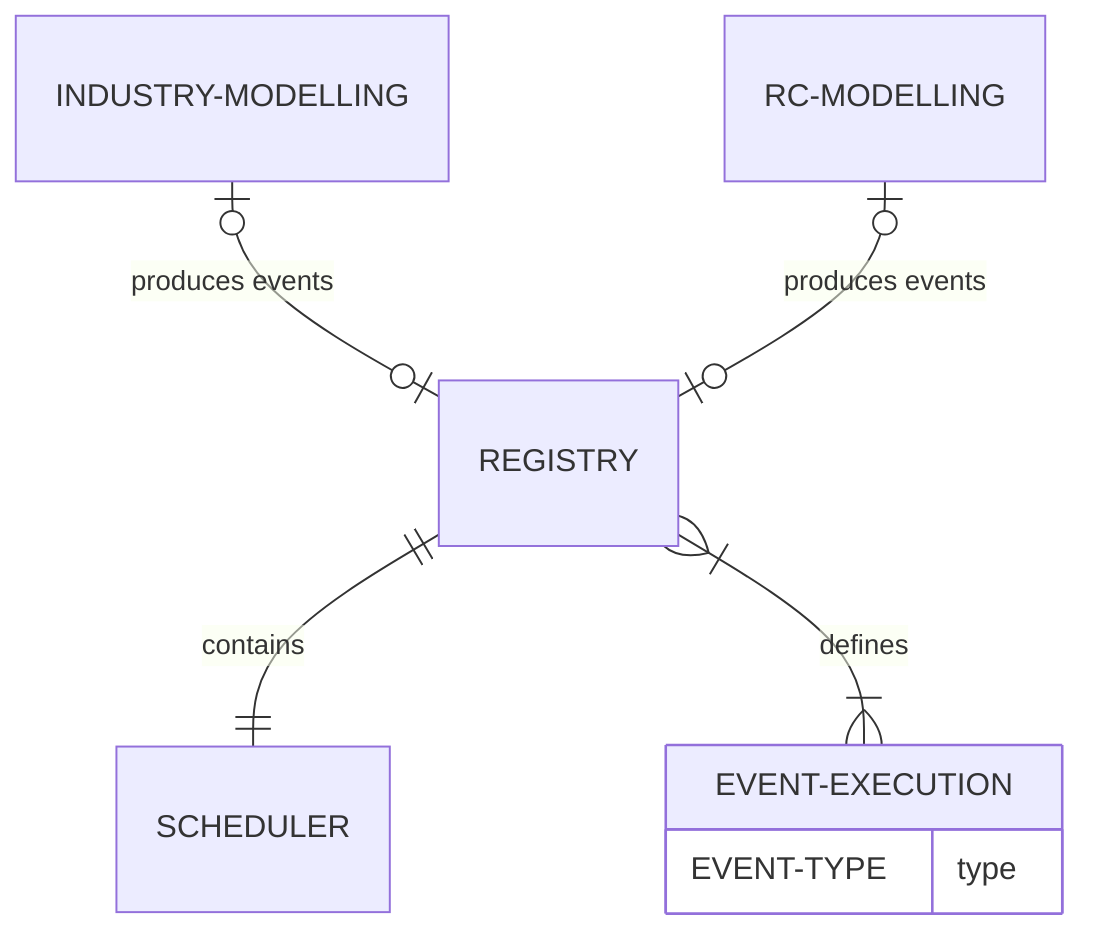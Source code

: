 erDiagram
 	 INDUSTRY-MODELLING o|--o| REGISTRY : "produces events"
	 RC-MODELLING o|--o| REGISTRY : "produces events"
   EVENT-EXECUTION {
       EVENT-TYPE type}
    REGISTRY ||--|| SCHEDULER : contains
    REGISTRY |{--|{ EVENT-EXECUTION : defines